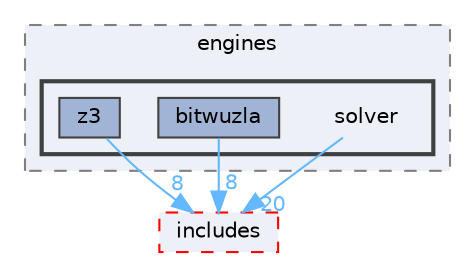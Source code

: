 digraph "/Users/jonathan/Works/Tools/Triton/src/libtriton/engines/solver"
{
 // LATEX_PDF_SIZE
  bgcolor="transparent";
  edge [fontname=Helvetica,fontsize=10,labelfontname=Helvetica,labelfontsize=10];
  node [fontname=Helvetica,fontsize=10,shape=box,height=0.2,width=0.4];
  compound=true
  subgraph clusterdir_fb48f4b932ca139b3874979a79920170 {
    graph [ bgcolor="#edf0f7", pencolor="grey50", label="engines", fontname=Helvetica,fontsize=10 style="filled,dashed", URL="dir_fb48f4b932ca139b3874979a79920170.html",tooltip=""]
  subgraph clusterdir_7bfe2ba77abd0fc258bedf810e93340d {
    graph [ bgcolor="#edf0f7", pencolor="grey25", label="", fontname=Helvetica,fontsize=10 style="filled,bold", URL="dir_7bfe2ba77abd0fc258bedf810e93340d.html",tooltip=""]
    dir_7bfe2ba77abd0fc258bedf810e93340d [shape=plaintext, label="solver"];
  dir_6acbcc5eb8cf364cbbcc2467c8300ba3 [label="bitwuzla", fillcolor="#a2b4d6", color="grey25", style="filled", URL="dir_6acbcc5eb8cf364cbbcc2467c8300ba3.html",tooltip=""];
  dir_2dfa1a18e2c9a4047d885c561177d014 [label="z3", fillcolor="#a2b4d6", color="grey25", style="filled", URL="dir_2dfa1a18e2c9a4047d885c561177d014.html",tooltip=""];
  }
  }
  dir_f9d272ec16541780a187e9fc1e6dde2e [label="includes", fillcolor="#edf0f7", color="red", style="filled,dashed", URL="dir_f9d272ec16541780a187e9fc1e6dde2e.html",tooltip=""];
  dir_7bfe2ba77abd0fc258bedf810e93340d->dir_f9d272ec16541780a187e9fc1e6dde2e [headlabel="20", labeldistance=1.5 headhref="dir_000021_000011.html" color="steelblue1" fontcolor="steelblue1"];
  dir_6acbcc5eb8cf364cbbcc2467c8300ba3->dir_f9d272ec16541780a187e9fc1e6dde2e [headlabel="8", labeldistance=1.5 headhref="dir_000007_000011.html" color="steelblue1" fontcolor="steelblue1"];
  dir_2dfa1a18e2c9a4047d885c561177d014->dir_f9d272ec16541780a187e9fc1e6dde2e [headlabel="8", labeldistance=1.5 headhref="dir_000034_000011.html" color="steelblue1" fontcolor="steelblue1"];
}
